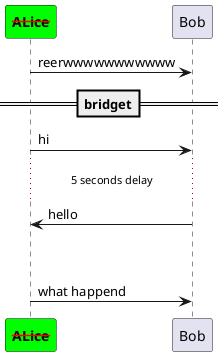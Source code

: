 @startuml
participant "**<s:red>ALice</s>**"  as A #0f0
participant Bob as B

A-> B:        reerwwwwwwwwwww

==   bridget==

A -> B: hi

/'
延时操作
'/
... 5 seconds delay ...

A<-B:hello

/'
类似于空格
'/
||45||

A -> B: what happend
@enduml